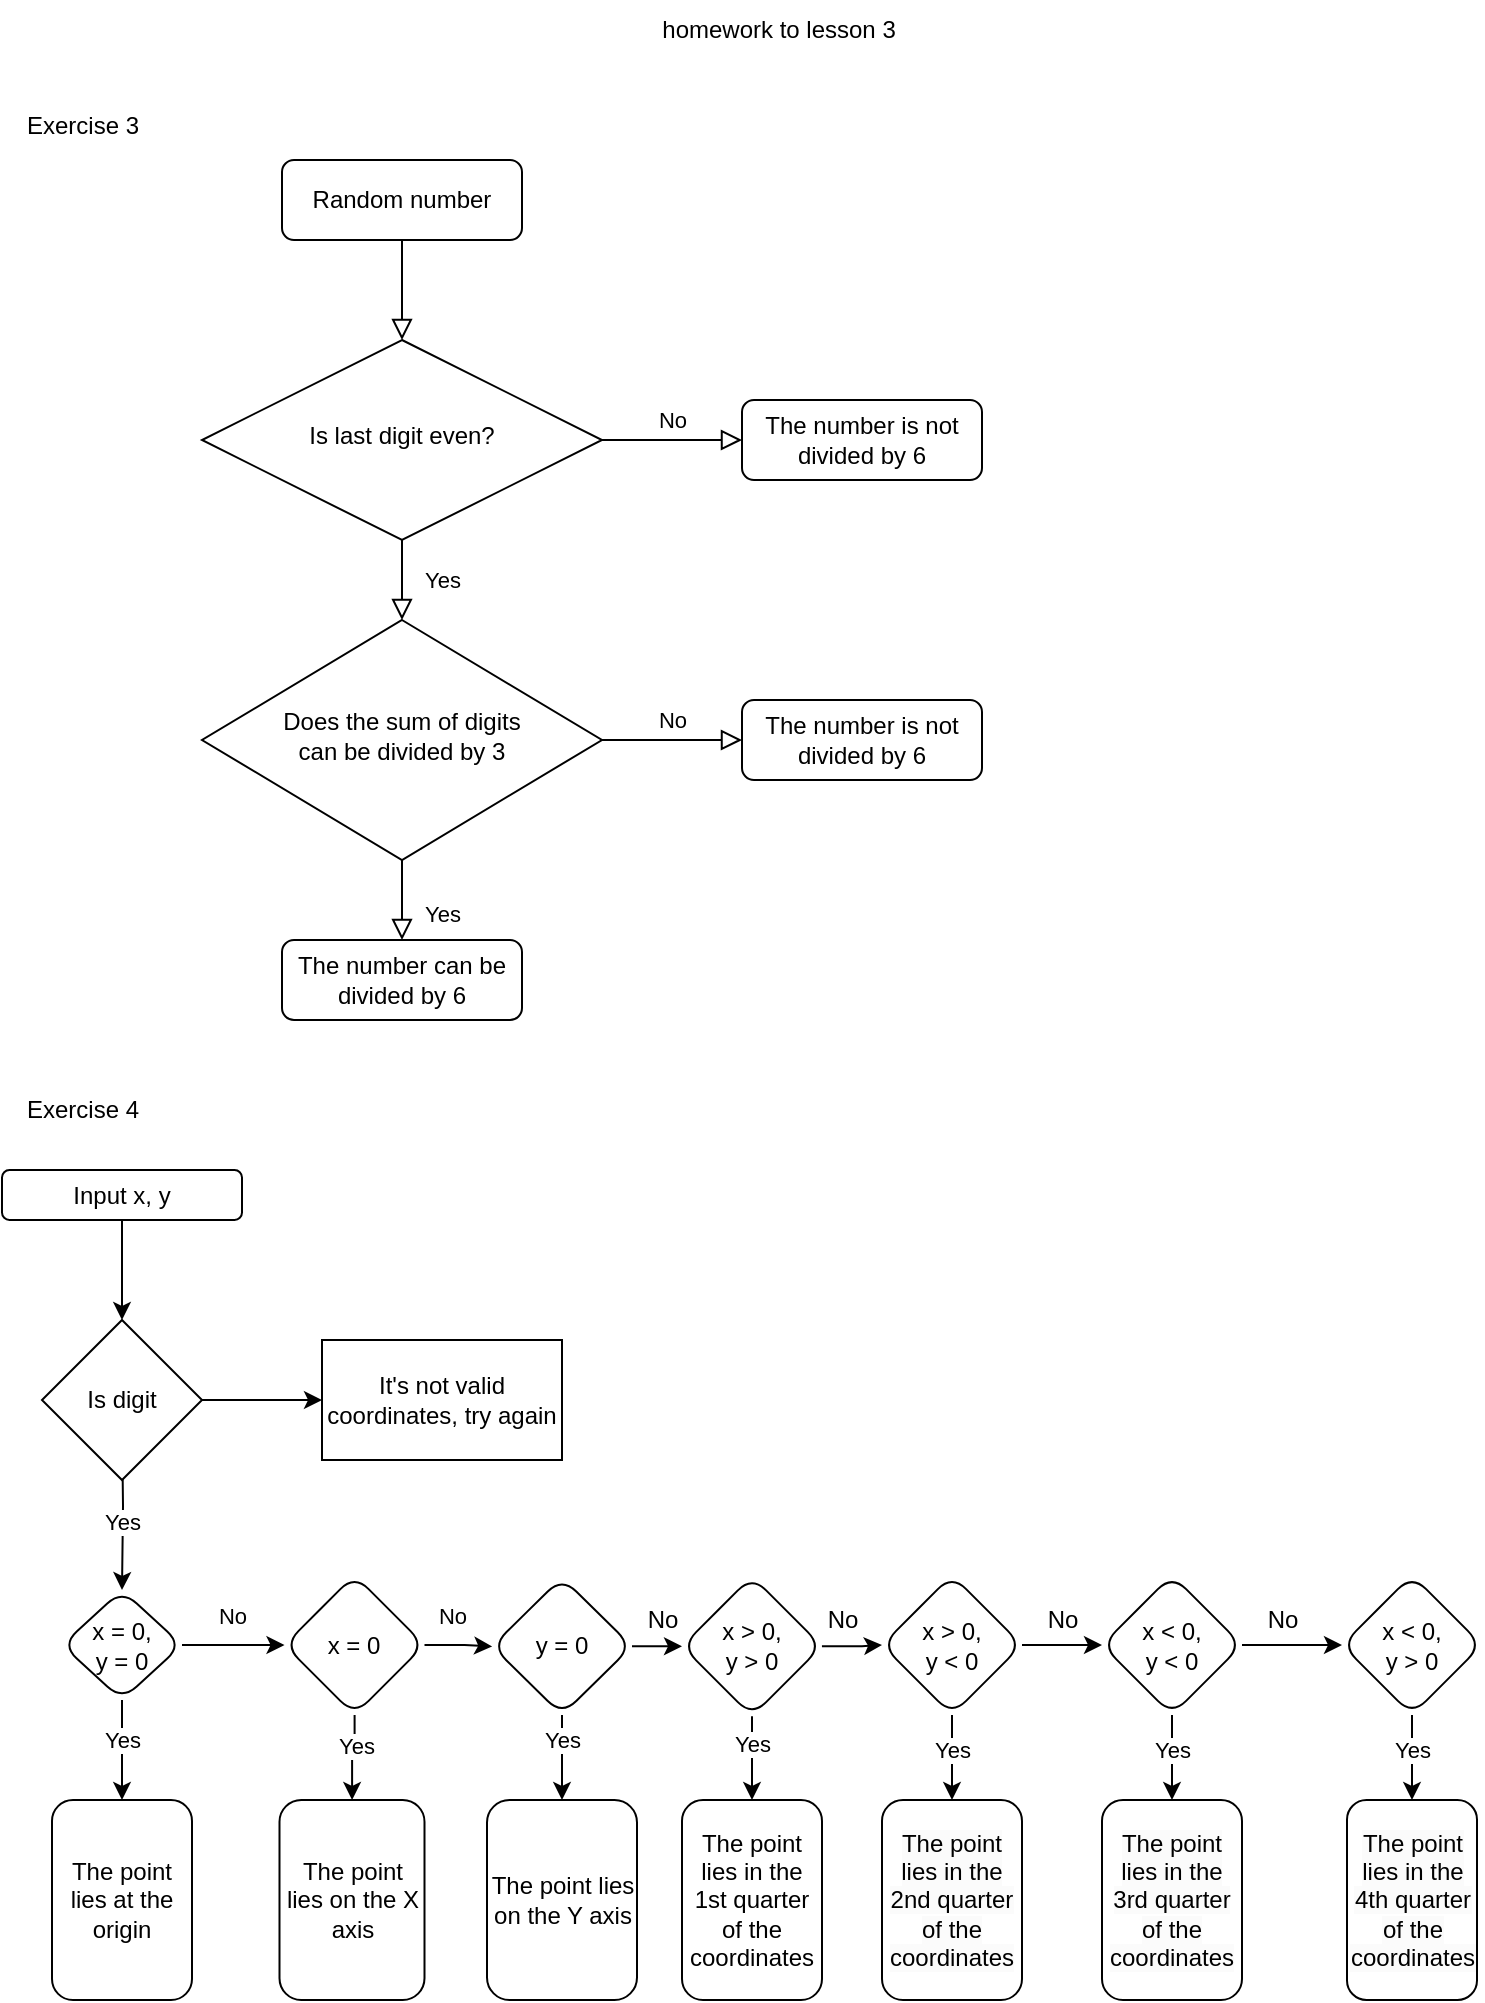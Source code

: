 <mxfile version="22.1.18" type="github">
  <diagram id="C5RBs43oDa-KdzZeNtuy" name="Page-1">
    <mxGraphModel dx="955" dy="605" grid="1" gridSize="10" guides="1" tooltips="1" connect="1" arrows="1" fold="1" page="1" pageScale="1" pageWidth="827" pageHeight="1169" math="0" shadow="0">
      <root>
        <mxCell id="WIyWlLk6GJQsqaUBKTNV-0" />
        <mxCell id="WIyWlLk6GJQsqaUBKTNV-1" parent="WIyWlLk6GJQsqaUBKTNV-0" />
        <mxCell id="WIyWlLk6GJQsqaUBKTNV-2" value="" style="rounded=0;html=1;jettySize=auto;orthogonalLoop=1;fontSize=11;endArrow=block;endFill=0;endSize=8;strokeWidth=1;shadow=0;labelBackgroundColor=none;edgeStyle=orthogonalEdgeStyle;" parent="WIyWlLk6GJQsqaUBKTNV-1" source="WIyWlLk6GJQsqaUBKTNV-3" target="WIyWlLk6GJQsqaUBKTNV-6" edge="1">
          <mxGeometry relative="1" as="geometry" />
        </mxCell>
        <mxCell id="WIyWlLk6GJQsqaUBKTNV-3" value="Random number" style="rounded=1;whiteSpace=wrap;html=1;fontSize=12;glass=0;strokeWidth=1;shadow=0;" parent="WIyWlLk6GJQsqaUBKTNV-1" vertex="1">
          <mxGeometry x="160" y="80" width="120" height="40" as="geometry" />
        </mxCell>
        <mxCell id="WIyWlLk6GJQsqaUBKTNV-4" value="Yes" style="rounded=0;html=1;jettySize=auto;orthogonalLoop=1;fontSize=11;endArrow=block;endFill=0;endSize=8;strokeWidth=1;shadow=0;labelBackgroundColor=none;edgeStyle=orthogonalEdgeStyle;" parent="WIyWlLk6GJQsqaUBKTNV-1" source="WIyWlLk6GJQsqaUBKTNV-6" target="WIyWlLk6GJQsqaUBKTNV-10" edge="1">
          <mxGeometry y="20" relative="1" as="geometry">
            <mxPoint as="offset" />
          </mxGeometry>
        </mxCell>
        <mxCell id="WIyWlLk6GJQsqaUBKTNV-5" value="No" style="edgeStyle=orthogonalEdgeStyle;rounded=0;html=1;jettySize=auto;orthogonalLoop=1;fontSize=11;endArrow=block;endFill=0;endSize=8;strokeWidth=1;shadow=0;labelBackgroundColor=none;" parent="WIyWlLk6GJQsqaUBKTNV-1" source="WIyWlLk6GJQsqaUBKTNV-6" target="WIyWlLk6GJQsqaUBKTNV-7" edge="1">
          <mxGeometry y="10" relative="1" as="geometry">
            <mxPoint as="offset" />
          </mxGeometry>
        </mxCell>
        <mxCell id="WIyWlLk6GJQsqaUBKTNV-6" value="Is last digit even?" style="rhombus;whiteSpace=wrap;html=1;shadow=0;fontFamily=Helvetica;fontSize=12;align=center;strokeWidth=1;spacing=6;spacingTop=-4;" parent="WIyWlLk6GJQsqaUBKTNV-1" vertex="1">
          <mxGeometry x="120" y="170" width="200" height="100" as="geometry" />
        </mxCell>
        <mxCell id="WIyWlLk6GJQsqaUBKTNV-7" value="The number is not divided by 6" style="rounded=1;whiteSpace=wrap;html=1;fontSize=12;glass=0;strokeWidth=1;shadow=0;" parent="WIyWlLk6GJQsqaUBKTNV-1" vertex="1">
          <mxGeometry x="390" y="200" width="120" height="40" as="geometry" />
        </mxCell>
        <mxCell id="WIyWlLk6GJQsqaUBKTNV-8" value="Yes" style="rounded=0;html=1;jettySize=auto;orthogonalLoop=1;fontSize=11;endArrow=block;endFill=0;endSize=8;strokeWidth=1;shadow=0;labelBackgroundColor=none;edgeStyle=orthogonalEdgeStyle;" parent="WIyWlLk6GJQsqaUBKTNV-1" source="WIyWlLk6GJQsqaUBKTNV-10" target="WIyWlLk6GJQsqaUBKTNV-11" edge="1">
          <mxGeometry x="0.333" y="20" relative="1" as="geometry">
            <mxPoint as="offset" />
          </mxGeometry>
        </mxCell>
        <mxCell id="WIyWlLk6GJQsqaUBKTNV-9" value="No" style="edgeStyle=orthogonalEdgeStyle;rounded=0;html=1;jettySize=auto;orthogonalLoop=1;fontSize=11;endArrow=block;endFill=0;endSize=8;strokeWidth=1;shadow=0;labelBackgroundColor=none;" parent="WIyWlLk6GJQsqaUBKTNV-1" source="WIyWlLk6GJQsqaUBKTNV-10" target="WIyWlLk6GJQsqaUBKTNV-12" edge="1">
          <mxGeometry y="10" relative="1" as="geometry">
            <mxPoint as="offset" />
          </mxGeometry>
        </mxCell>
        <mxCell id="WIyWlLk6GJQsqaUBKTNV-10" value="Does the sum of digits &lt;br&gt;can be divided by 3" style="rhombus;whiteSpace=wrap;html=1;shadow=0;fontFamily=Helvetica;fontSize=12;align=center;strokeWidth=1;spacing=6;spacingTop=-4;" parent="WIyWlLk6GJQsqaUBKTNV-1" vertex="1">
          <mxGeometry x="120" y="310" width="200" height="120" as="geometry" />
        </mxCell>
        <mxCell id="WIyWlLk6GJQsqaUBKTNV-11" value="The number can be divided by 6" style="rounded=1;whiteSpace=wrap;html=1;fontSize=12;glass=0;strokeWidth=1;shadow=0;" parent="WIyWlLk6GJQsqaUBKTNV-1" vertex="1">
          <mxGeometry x="160" y="470" width="120" height="40" as="geometry" />
        </mxCell>
        <mxCell id="WIyWlLk6GJQsqaUBKTNV-12" value="The number is not divided by 6" style="rounded=1;whiteSpace=wrap;html=1;fontSize=12;glass=0;strokeWidth=1;shadow=0;" parent="WIyWlLk6GJQsqaUBKTNV-1" vertex="1">
          <mxGeometry x="390" y="350" width="120" height="40" as="geometry" />
        </mxCell>
        <mxCell id="RFRHMrF5VkxD6RimFKAl-2" value="homework to lesson 3" style="text;html=1;align=center;verticalAlign=middle;resizable=0;points=[];autosize=1;strokeColor=none;fillColor=none;" parent="WIyWlLk6GJQsqaUBKTNV-1" vertex="1">
          <mxGeometry x="337.5" width="140" height="30" as="geometry" />
        </mxCell>
        <mxCell id="RFRHMrF5VkxD6RimFKAl-6" value="Exercise 4" style="text;html=1;align=center;verticalAlign=middle;resizable=0;points=[];autosize=1;strokeColor=none;fillColor=none;" parent="WIyWlLk6GJQsqaUBKTNV-1" vertex="1">
          <mxGeometry x="20" y="540" width="80" height="30" as="geometry" />
        </mxCell>
        <mxCell id="-burFb2wISgjMnlgbu6f-2" value="" style="edgeStyle=orthogonalEdgeStyle;rounded=0;orthogonalLoop=1;jettySize=auto;html=1;" edge="1" parent="WIyWlLk6GJQsqaUBKTNV-1" target="-burFb2wISgjMnlgbu6f-1">
          <mxGeometry relative="1" as="geometry">
            <mxPoint x="80" y="710" as="sourcePoint" />
          </mxGeometry>
        </mxCell>
        <mxCell id="-burFb2wISgjMnlgbu6f-43" value="Yes" style="edgeLabel;html=1;align=center;verticalAlign=middle;resizable=0;points=[];" vertex="1" connectable="0" parent="-burFb2wISgjMnlgbu6f-2">
          <mxGeometry x="0.354" y="3" relative="1" as="geometry">
            <mxPoint x="-3" y="-7" as="offset" />
          </mxGeometry>
        </mxCell>
        <mxCell id="-burFb2wISgjMnlgbu6f-10" value="" style="edgeStyle=orthogonalEdgeStyle;rounded=0;orthogonalLoop=1;jettySize=auto;html=1;" edge="1" parent="WIyWlLk6GJQsqaUBKTNV-1" source="-burFb2wISgjMnlgbu6f-1" target="-burFb2wISgjMnlgbu6f-9">
          <mxGeometry relative="1" as="geometry" />
        </mxCell>
        <mxCell id="-burFb2wISgjMnlgbu6f-13" value="No" style="edgeLabel;html=1;align=center;verticalAlign=middle;resizable=0;points=[];" vertex="1" connectable="0" parent="-burFb2wISgjMnlgbu6f-10">
          <mxGeometry x="-0.05" y="-3" relative="1" as="geometry">
            <mxPoint y="-18" as="offset" />
          </mxGeometry>
        </mxCell>
        <mxCell id="-burFb2wISgjMnlgbu6f-12" value="" style="edgeStyle=orthogonalEdgeStyle;rounded=0;orthogonalLoop=1;jettySize=auto;html=1;" edge="1" parent="WIyWlLk6GJQsqaUBKTNV-1" source="-burFb2wISgjMnlgbu6f-1" target="-burFb2wISgjMnlgbu6f-11">
          <mxGeometry relative="1" as="geometry" />
        </mxCell>
        <mxCell id="-burFb2wISgjMnlgbu6f-44" value="Yes" style="edgeLabel;html=1;align=center;verticalAlign=middle;resizable=0;points=[];" vertex="1" connectable="0" parent="-burFb2wISgjMnlgbu6f-12">
          <mxGeometry x="0.408" y="2" relative="1" as="geometry">
            <mxPoint x="-2" y="-15" as="offset" />
          </mxGeometry>
        </mxCell>
        <mxCell id="-burFb2wISgjMnlgbu6f-1" value="x = 0,&lt;br&gt;y = 0" style="rhombus;whiteSpace=wrap;html=1;rounded=1;glass=0;strokeWidth=1;shadow=0;" vertex="1" parent="WIyWlLk6GJQsqaUBKTNV-1">
          <mxGeometry x="50" y="795" width="60" height="55" as="geometry" />
        </mxCell>
        <mxCell id="-burFb2wISgjMnlgbu6f-7" value="" style="edgeStyle=orthogonalEdgeStyle;rounded=0;orthogonalLoop=1;jettySize=auto;html=1;" edge="1" parent="WIyWlLk6GJQsqaUBKTNV-1" source="-burFb2wISgjMnlgbu6f-3">
          <mxGeometry relative="1" as="geometry">
            <mxPoint x="80" y="660" as="targetPoint" />
          </mxGeometry>
        </mxCell>
        <mxCell id="-burFb2wISgjMnlgbu6f-3" value="Input x, y" style="rounded=1;whiteSpace=wrap;html=1;fontSize=12;glass=0;strokeWidth=1;shadow=0;" vertex="1" parent="WIyWlLk6GJQsqaUBKTNV-1">
          <mxGeometry x="20" y="585" width="120" height="25" as="geometry" />
        </mxCell>
        <mxCell id="-burFb2wISgjMnlgbu6f-15" value="" style="edgeStyle=orthogonalEdgeStyle;rounded=0;orthogonalLoop=1;jettySize=auto;html=1;" edge="1" parent="WIyWlLk6GJQsqaUBKTNV-1" source="-burFb2wISgjMnlgbu6f-9" target="-burFb2wISgjMnlgbu6f-14">
          <mxGeometry relative="1" as="geometry" />
        </mxCell>
        <mxCell id="-burFb2wISgjMnlgbu6f-18" value="No" style="edgeLabel;html=1;align=center;verticalAlign=middle;resizable=0;points=[];" vertex="1" connectable="0" parent="-burFb2wISgjMnlgbu6f-15">
          <mxGeometry x="-0.174" y="-1" relative="1" as="geometry">
            <mxPoint x="-1" y="-16" as="offset" />
          </mxGeometry>
        </mxCell>
        <mxCell id="-burFb2wISgjMnlgbu6f-29" value="" style="edgeStyle=orthogonalEdgeStyle;rounded=0;orthogonalLoop=1;jettySize=auto;html=1;" edge="1" parent="WIyWlLk6GJQsqaUBKTNV-1" source="-burFb2wISgjMnlgbu6f-9" target="-burFb2wISgjMnlgbu6f-28">
          <mxGeometry relative="1" as="geometry" />
        </mxCell>
        <mxCell id="-burFb2wISgjMnlgbu6f-45" value="Yes" style="edgeLabel;html=1;align=center;verticalAlign=middle;resizable=0;points=[];" vertex="1" connectable="0" parent="-burFb2wISgjMnlgbu6f-29">
          <mxGeometry x="-0.442" relative="1" as="geometry">
            <mxPoint y="3" as="offset" />
          </mxGeometry>
        </mxCell>
        <mxCell id="-burFb2wISgjMnlgbu6f-9" value="x = 0" style="rhombus;whiteSpace=wrap;html=1;rounded=1;glass=0;strokeWidth=1;shadow=0;" vertex="1" parent="WIyWlLk6GJQsqaUBKTNV-1">
          <mxGeometry x="161.25" y="787.5" width="70" height="70" as="geometry" />
        </mxCell>
        <mxCell id="-burFb2wISgjMnlgbu6f-11" value="The point lies at the origin" style="whiteSpace=wrap;html=1;rounded=1;glass=0;strokeWidth=1;shadow=0;" vertex="1" parent="WIyWlLk6GJQsqaUBKTNV-1">
          <mxGeometry x="45" y="900" width="70" height="100" as="geometry" />
        </mxCell>
        <mxCell id="-burFb2wISgjMnlgbu6f-31" value="" style="edgeStyle=orthogonalEdgeStyle;rounded=0;orthogonalLoop=1;jettySize=auto;html=1;entryX=0.5;entryY=0;entryDx=0;entryDy=0;" edge="1" parent="WIyWlLk6GJQsqaUBKTNV-1" source="-burFb2wISgjMnlgbu6f-14" target="-burFb2wISgjMnlgbu6f-30">
          <mxGeometry relative="1" as="geometry" />
        </mxCell>
        <mxCell id="-burFb2wISgjMnlgbu6f-46" value="Yes" style="edgeLabel;html=1;align=center;verticalAlign=middle;resizable=0;points=[];" vertex="1" connectable="0" parent="-burFb2wISgjMnlgbu6f-31">
          <mxGeometry x="0.248" relative="1" as="geometry">
            <mxPoint y="-14" as="offset" />
          </mxGeometry>
        </mxCell>
        <mxCell id="-burFb2wISgjMnlgbu6f-62" style="edgeStyle=orthogonalEdgeStyle;rounded=0;orthogonalLoop=1;jettySize=auto;html=1;exitX=1;exitY=0.5;exitDx=0;exitDy=0;entryX=0;entryY=0.5;entryDx=0;entryDy=0;" edge="1" parent="WIyWlLk6GJQsqaUBKTNV-1" source="-burFb2wISgjMnlgbu6f-14" target="-burFb2wISgjMnlgbu6f-20">
          <mxGeometry relative="1" as="geometry" />
        </mxCell>
        <mxCell id="-burFb2wISgjMnlgbu6f-14" value="y = 0" style="rhombus;whiteSpace=wrap;html=1;rounded=1;glass=0;strokeWidth=1;shadow=0;" vertex="1" parent="WIyWlLk6GJQsqaUBKTNV-1">
          <mxGeometry x="265" y="788.75" width="70" height="68.75" as="geometry" />
        </mxCell>
        <mxCell id="-burFb2wISgjMnlgbu6f-52" value="" style="edgeStyle=orthogonalEdgeStyle;rounded=0;orthogonalLoop=1;jettySize=auto;html=1;" edge="1" parent="WIyWlLk6GJQsqaUBKTNV-1" source="-burFb2wISgjMnlgbu6f-20" target="-burFb2wISgjMnlgbu6f-33">
          <mxGeometry relative="1" as="geometry" />
        </mxCell>
        <mxCell id="-burFb2wISgjMnlgbu6f-53" value="Yes" style="edgeLabel;html=1;align=center;verticalAlign=middle;resizable=0;points=[];" vertex="1" connectable="0" parent="-burFb2wISgjMnlgbu6f-52">
          <mxGeometry x="-0.333" relative="1" as="geometry">
            <mxPoint as="offset" />
          </mxGeometry>
        </mxCell>
        <mxCell id="-burFb2wISgjMnlgbu6f-54" value="" style="edgeStyle=orthogonalEdgeStyle;rounded=0;orthogonalLoop=1;jettySize=auto;html=1;" edge="1" parent="WIyWlLk6GJQsqaUBKTNV-1" source="-burFb2wISgjMnlgbu6f-20" target="-burFb2wISgjMnlgbu6f-22">
          <mxGeometry relative="1" as="geometry" />
        </mxCell>
        <mxCell id="-burFb2wISgjMnlgbu6f-20" value="x &amp;gt; 0,&lt;br&gt;y &amp;gt; 0" style="rhombus;whiteSpace=wrap;html=1;rounded=1;glass=0;strokeWidth=1;shadow=0;" vertex="1" parent="WIyWlLk6GJQsqaUBKTNV-1">
          <mxGeometry x="360" y="788.13" width="70" height="70" as="geometry" />
        </mxCell>
        <mxCell id="-burFb2wISgjMnlgbu6f-27" value="" style="edgeStyle=orthogonalEdgeStyle;rounded=0;orthogonalLoop=1;jettySize=auto;html=1;" edge="1" parent="WIyWlLk6GJQsqaUBKTNV-1" source="-burFb2wISgjMnlgbu6f-21" target="-burFb2wISgjMnlgbu6f-23">
          <mxGeometry relative="1" as="geometry" />
        </mxCell>
        <mxCell id="-burFb2wISgjMnlgbu6f-38" value="" style="edgeStyle=orthogonalEdgeStyle;rounded=0;orthogonalLoop=1;jettySize=auto;html=1;" edge="1" parent="WIyWlLk6GJQsqaUBKTNV-1" source="-burFb2wISgjMnlgbu6f-21" target="-burFb2wISgjMnlgbu6f-37">
          <mxGeometry relative="1" as="geometry" />
        </mxCell>
        <mxCell id="-burFb2wISgjMnlgbu6f-49" value="Yes" style="edgeLabel;html=1;align=center;verticalAlign=middle;resizable=0;points=[];" vertex="1" connectable="0" parent="-burFb2wISgjMnlgbu6f-38">
          <mxGeometry x="0.216" relative="1" as="geometry">
            <mxPoint y="-9" as="offset" />
          </mxGeometry>
        </mxCell>
        <mxCell id="-burFb2wISgjMnlgbu6f-21" value="x &amp;lt; 0,&lt;br&gt;y &amp;lt; 0" style="rhombus;whiteSpace=wrap;html=1;rounded=1;glass=0;strokeWidth=1;shadow=0;" vertex="1" parent="WIyWlLk6GJQsqaUBKTNV-1">
          <mxGeometry x="570" y="787.5" width="70" height="70" as="geometry" />
        </mxCell>
        <mxCell id="-burFb2wISgjMnlgbu6f-25" value="" style="edgeStyle=orthogonalEdgeStyle;rounded=0;orthogonalLoop=1;jettySize=auto;html=1;" edge="1" parent="WIyWlLk6GJQsqaUBKTNV-1" source="-burFb2wISgjMnlgbu6f-22" target="-burFb2wISgjMnlgbu6f-21">
          <mxGeometry relative="1" as="geometry" />
        </mxCell>
        <mxCell id="-burFb2wISgjMnlgbu6f-36" value="" style="edgeStyle=orthogonalEdgeStyle;rounded=0;orthogonalLoop=1;jettySize=auto;html=1;" edge="1" parent="WIyWlLk6GJQsqaUBKTNV-1" source="-burFb2wISgjMnlgbu6f-22" target="-burFb2wISgjMnlgbu6f-35">
          <mxGeometry relative="1" as="geometry" />
        </mxCell>
        <mxCell id="-burFb2wISgjMnlgbu6f-48" value="Yes" style="edgeLabel;html=1;align=center;verticalAlign=middle;resizable=0;points=[];" vertex="1" connectable="0" parent="-burFb2wISgjMnlgbu6f-36">
          <mxGeometry x="0.408" relative="1" as="geometry">
            <mxPoint y="-13" as="offset" />
          </mxGeometry>
        </mxCell>
        <mxCell id="-burFb2wISgjMnlgbu6f-22" value="x &amp;gt; 0,&lt;br&gt;y &amp;lt; 0" style="rhombus;whiteSpace=wrap;html=1;rounded=1;glass=0;strokeWidth=1;shadow=0;" vertex="1" parent="WIyWlLk6GJQsqaUBKTNV-1">
          <mxGeometry x="460" y="787.5" width="70" height="70" as="geometry" />
        </mxCell>
        <mxCell id="-burFb2wISgjMnlgbu6f-41" value="" style="edgeStyle=orthogonalEdgeStyle;rounded=0;orthogonalLoop=1;jettySize=auto;html=1;" edge="1" parent="WIyWlLk6GJQsqaUBKTNV-1" source="-burFb2wISgjMnlgbu6f-23" target="-burFb2wISgjMnlgbu6f-40">
          <mxGeometry relative="1" as="geometry" />
        </mxCell>
        <mxCell id="-burFb2wISgjMnlgbu6f-50" value="Yes" style="edgeLabel;html=1;align=center;verticalAlign=middle;resizable=0;points=[];" vertex="1" connectable="0" parent="-burFb2wISgjMnlgbu6f-41">
          <mxGeometry x="0.248" relative="1" as="geometry">
            <mxPoint y="-9" as="offset" />
          </mxGeometry>
        </mxCell>
        <mxCell id="-burFb2wISgjMnlgbu6f-23" value="x &amp;lt; 0, &lt;br&gt;y &amp;gt; 0" style="rhombus;whiteSpace=wrap;html=1;rounded=1;glass=0;strokeWidth=1;shadow=0;" vertex="1" parent="WIyWlLk6GJQsqaUBKTNV-1">
          <mxGeometry x="690" y="787.5" width="70" height="70" as="geometry" />
        </mxCell>
        <mxCell id="-burFb2wISgjMnlgbu6f-28" value="The point lies on the X axis" style="whiteSpace=wrap;html=1;rounded=1;glass=0;strokeWidth=1;shadow=0;" vertex="1" parent="WIyWlLk6GJQsqaUBKTNV-1">
          <mxGeometry x="158.75" y="900" width="72.5" height="100" as="geometry" />
        </mxCell>
        <mxCell id="-burFb2wISgjMnlgbu6f-30" value="The point lies on the Y axis" style="whiteSpace=wrap;html=1;rounded=1;glass=0;strokeWidth=1;shadow=0;" vertex="1" parent="WIyWlLk6GJQsqaUBKTNV-1">
          <mxGeometry x="262.5" y="900" width="75" height="100" as="geometry" />
        </mxCell>
        <mxCell id="-burFb2wISgjMnlgbu6f-33" value="The point lies in the 1st quarter of the coordinates" style="whiteSpace=wrap;html=1;rounded=1;glass=0;strokeWidth=1;shadow=0;" vertex="1" parent="WIyWlLk6GJQsqaUBKTNV-1">
          <mxGeometry x="360" y="900" width="70" height="100" as="geometry" />
        </mxCell>
        <mxCell id="-burFb2wISgjMnlgbu6f-35" value="&lt;span style=&quot;color: rgb(0, 0, 0); font-family: Helvetica; font-size: 12px; font-style: normal; font-variant-ligatures: normal; font-variant-caps: normal; font-weight: 400; letter-spacing: normal; orphans: 2; text-align: center; text-indent: 0px; text-transform: none; widows: 2; word-spacing: 0px; -webkit-text-stroke-width: 0px; background-color: rgb(251, 251, 251); text-decoration-thickness: initial; text-decoration-style: initial; text-decoration-color: initial; float: none; display: inline !important;&quot;&gt;The point lies in the 2nd quarter of the coordinates&lt;/span&gt;" style="whiteSpace=wrap;html=1;rounded=1;glass=0;strokeWidth=1;shadow=0;" vertex="1" parent="WIyWlLk6GJQsqaUBKTNV-1">
          <mxGeometry x="460" y="900" width="70" height="100" as="geometry" />
        </mxCell>
        <mxCell id="-burFb2wISgjMnlgbu6f-37" value="&lt;span style=&quot;color: rgb(0, 0, 0); font-family: Helvetica; font-size: 12px; font-style: normal; font-variant-ligatures: normal; font-variant-caps: normal; font-weight: 400; letter-spacing: normal; orphans: 2; text-align: center; text-indent: 0px; text-transform: none; widows: 2; word-spacing: 0px; -webkit-text-stroke-width: 0px; background-color: rgb(251, 251, 251); text-decoration-thickness: initial; text-decoration-style: initial; text-decoration-color: initial; float: none; display: inline !important;&quot;&gt;The point lies in the 3rd quarter of the coordinates&lt;/span&gt;" style="whiteSpace=wrap;html=1;rounded=1;glass=0;strokeWidth=1;shadow=0;" vertex="1" parent="WIyWlLk6GJQsqaUBKTNV-1">
          <mxGeometry x="570" y="900" width="70" height="100" as="geometry" />
        </mxCell>
        <mxCell id="-burFb2wISgjMnlgbu6f-40" value="&lt;span style=&quot;color: rgb(0, 0, 0); font-family: Helvetica; font-size: 12px; font-style: normal; font-variant-ligatures: normal; font-variant-caps: normal; font-weight: 400; letter-spacing: normal; orphans: 2; text-align: center; text-indent: 0px; text-transform: none; widows: 2; word-spacing: 0px; -webkit-text-stroke-width: 0px; background-color: rgb(251, 251, 251); text-decoration-thickness: initial; text-decoration-style: initial; text-decoration-color: initial; float: none; display: inline !important;&quot;&gt;The point lies in the 4th quarter of the coordinates&lt;/span&gt;" style="whiteSpace=wrap;html=1;rounded=1;glass=0;strokeWidth=1;shadow=0;" vertex="1" parent="WIyWlLk6GJQsqaUBKTNV-1">
          <mxGeometry x="692.5" y="900" width="65" height="100" as="geometry" />
        </mxCell>
        <mxCell id="-burFb2wISgjMnlgbu6f-64" value="" style="edgeStyle=orthogonalEdgeStyle;rounded=0;orthogonalLoop=1;jettySize=auto;html=1;" edge="1" parent="WIyWlLk6GJQsqaUBKTNV-1" source="-burFb2wISgjMnlgbu6f-42" target="-burFb2wISgjMnlgbu6f-63">
          <mxGeometry relative="1" as="geometry" />
        </mxCell>
        <mxCell id="-burFb2wISgjMnlgbu6f-42" value="Is digit" style="rhombus;whiteSpace=wrap;html=1;" vertex="1" parent="WIyWlLk6GJQsqaUBKTNV-1">
          <mxGeometry x="40" y="660" width="80" height="80" as="geometry" />
        </mxCell>
        <mxCell id="-burFb2wISgjMnlgbu6f-55" value="No" style="text;html=1;align=center;verticalAlign=middle;resizable=0;points=[];autosize=1;strokeColor=none;fillColor=none;" vertex="1" parent="WIyWlLk6GJQsqaUBKTNV-1">
          <mxGeometry x="530" y="795" width="40" height="30" as="geometry" />
        </mxCell>
        <mxCell id="-burFb2wISgjMnlgbu6f-56" value="No" style="text;html=1;align=center;verticalAlign=middle;resizable=0;points=[];autosize=1;strokeColor=none;fillColor=none;" vertex="1" parent="WIyWlLk6GJQsqaUBKTNV-1">
          <mxGeometry x="330" y="795" width="40" height="30" as="geometry" />
        </mxCell>
        <mxCell id="-burFb2wISgjMnlgbu6f-57" value="No" style="text;html=1;align=center;verticalAlign=middle;resizable=0;points=[];autosize=1;strokeColor=none;fillColor=none;" vertex="1" parent="WIyWlLk6GJQsqaUBKTNV-1">
          <mxGeometry x="420" y="795" width="40" height="30" as="geometry" />
        </mxCell>
        <mxCell id="-burFb2wISgjMnlgbu6f-58" value="No" style="text;html=1;align=center;verticalAlign=middle;resizable=0;points=[];autosize=1;strokeColor=none;fillColor=none;" vertex="1" parent="WIyWlLk6GJQsqaUBKTNV-1">
          <mxGeometry x="640" y="795" width="40" height="30" as="geometry" />
        </mxCell>
        <mxCell id="-burFb2wISgjMnlgbu6f-63" value="It&#39;s not valid coordinates, try again" style="whiteSpace=wrap;html=1;" vertex="1" parent="WIyWlLk6GJQsqaUBKTNV-1">
          <mxGeometry x="180" y="670" width="120" height="60" as="geometry" />
        </mxCell>
        <mxCell id="-burFb2wISgjMnlgbu6f-66" value="Exercise 3" style="text;html=1;align=center;verticalAlign=middle;resizable=0;points=[];autosize=1;strokeColor=none;fillColor=none;" vertex="1" parent="WIyWlLk6GJQsqaUBKTNV-1">
          <mxGeometry x="20" y="48" width="80" height="30" as="geometry" />
        </mxCell>
      </root>
    </mxGraphModel>
  </diagram>
</mxfile>
